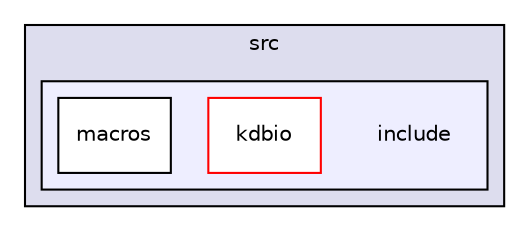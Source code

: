 digraph "include" {
  compound=true
  node [ fontsize="10", fontname="Helvetica"];
  edge [ labelfontsize="10", labelfontname="Helvetica"];
  subgraph clusterdir_68267d1309a1af8e8297ef4c3efbcdba {
    graph [ bgcolor="#ddddee", pencolor="black", label="src" fontname="Helvetica", fontsize="10", URL="dir_68267d1309a1af8e8297ef4c3efbcdba.html"]
  subgraph clusterdir_b0856f6b0d80ccb263b2f415c91f9e17 {
    graph [ bgcolor="#eeeeff", pencolor="black", label="" URL="dir_b0856f6b0d80ccb263b2f415c91f9e17.html"];
    dir_b0856f6b0d80ccb263b2f415c91f9e17 [shape=plaintext label="include"];
    dir_b7339a6547865f2fbcd09af51f340089 [shape=box label="kdbio" color="red" fillcolor="white" style="filled" URL="dir_b7339a6547865f2fbcd09af51f340089.html"];
    dir_8940726c3462ae354ee41101b06843f7 [shape=box label="macros" color="black" fillcolor="white" style="filled" URL="dir_8940726c3462ae354ee41101b06843f7.html"];
  }
  }
}

